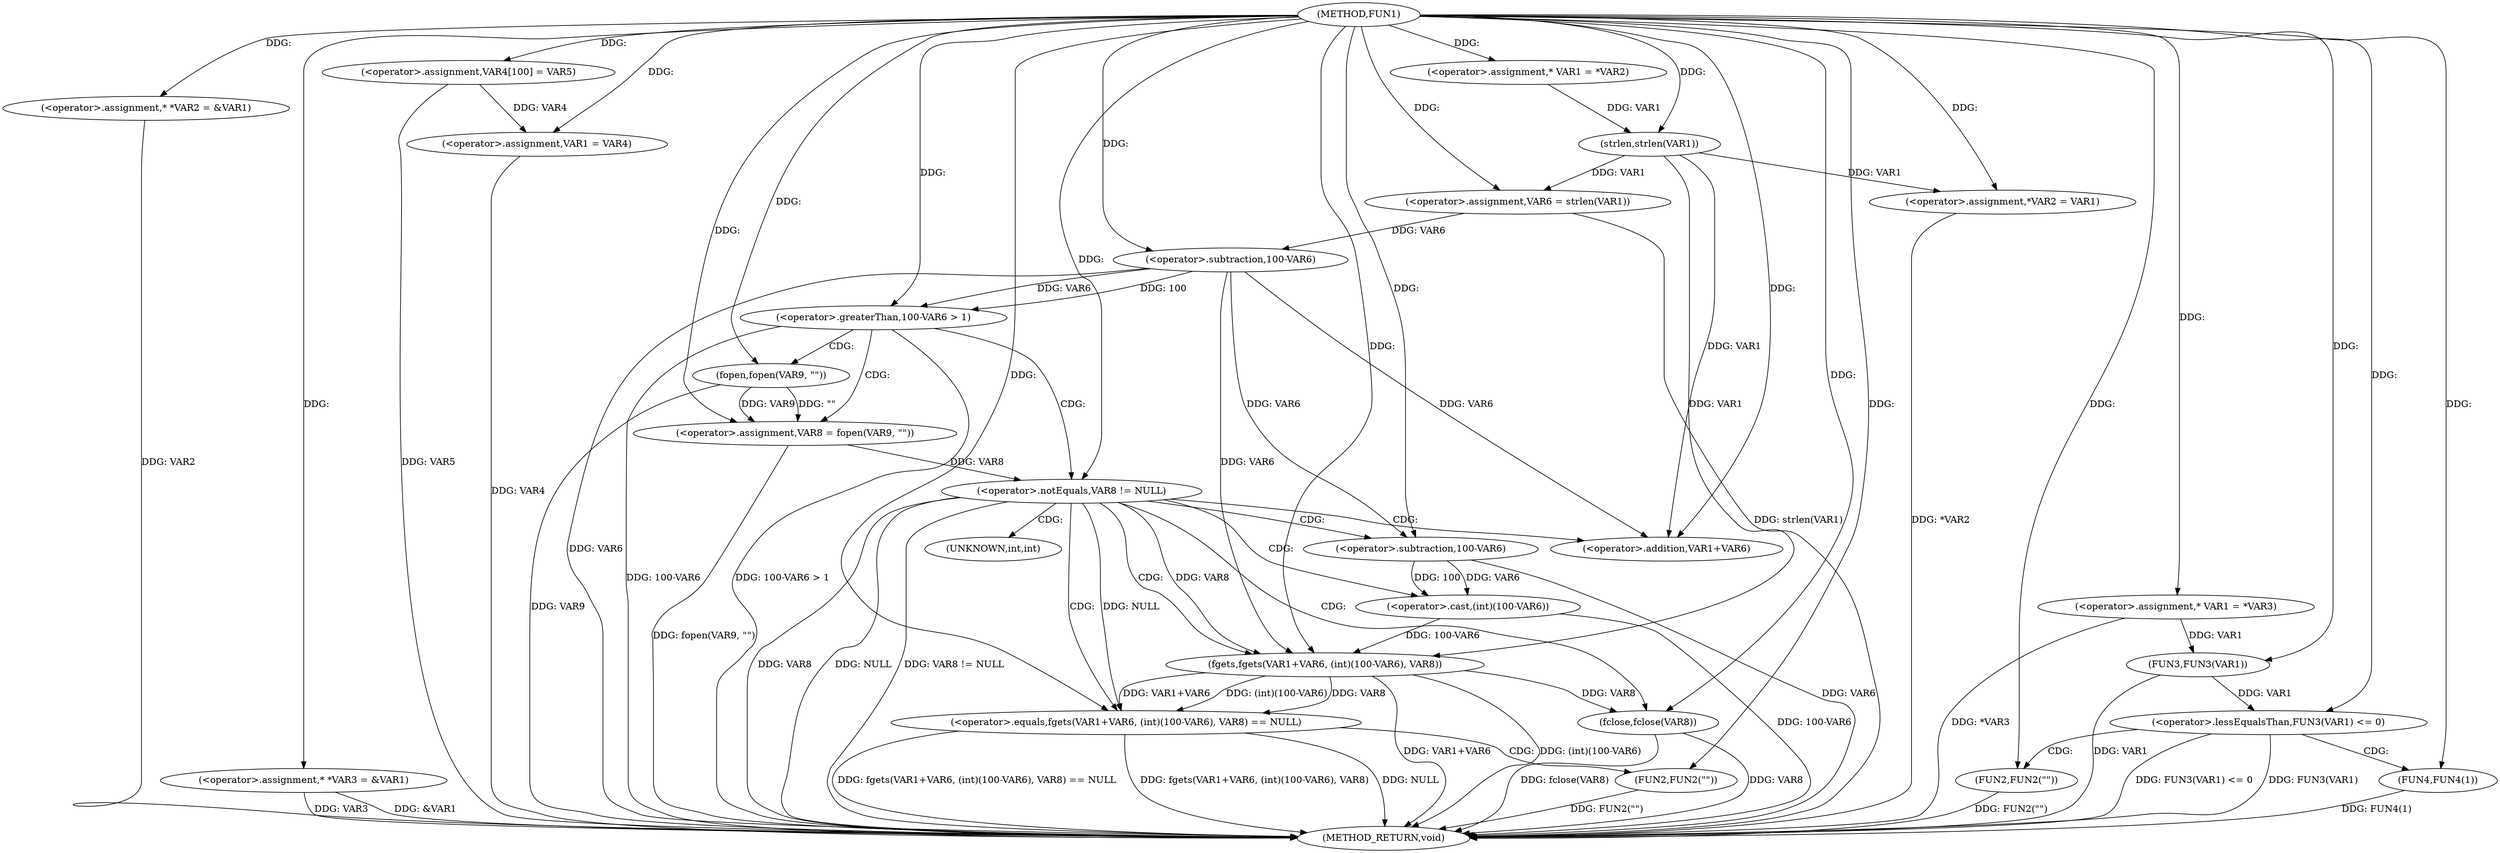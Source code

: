 digraph FUN1 {  
"1000100" [label = "(METHOD,FUN1)" ]
"1000188" [label = "(METHOD_RETURN,void)" ]
"1000104" [label = "(<operator>.assignment,* *VAR2 = &VAR1)" ]
"1000109" [label = "(<operator>.assignment,* *VAR3 = &VAR1)" ]
"1000114" [label = "(<operator>.assignment,VAR4[100] = VAR5)" ]
"1000117" [label = "(<operator>.assignment,VAR1 = VAR4)" ]
"1000122" [label = "(<operator>.assignment,* VAR1 = *VAR2)" ]
"1000128" [label = "(<operator>.assignment,VAR6 = strlen(VAR1))" ]
"1000130" [label = "(strlen,strlen(VAR1))" ]
"1000134" [label = "(<operator>.greaterThan,100-VAR6 > 1)" ]
"1000135" [label = "(<operator>.subtraction,100-VAR6)" ]
"1000140" [label = "(<operator>.assignment,VAR8 = fopen(VAR9, \"\"))" ]
"1000142" [label = "(fopen,fopen(VAR9, \"\"))" ]
"1000146" [label = "(<operator>.notEquals,VAR8 != NULL)" ]
"1000151" [label = "(<operator>.equals,fgets(VAR1+VAR6, (int)(100-VAR6), VAR8) == NULL)" ]
"1000152" [label = "(fgets,fgets(VAR1+VAR6, (int)(100-VAR6), VAR8))" ]
"1000153" [label = "(<operator>.addition,VAR1+VAR6)" ]
"1000156" [label = "(<operator>.cast,(int)(100-VAR6))" ]
"1000158" [label = "(<operator>.subtraction,100-VAR6)" ]
"1000164" [label = "(FUN2,FUN2(\"\"))" ]
"1000166" [label = "(fclose,fclose(VAR8))" ]
"1000168" [label = "(<operator>.assignment,*VAR2 = VAR1)" ]
"1000174" [label = "(<operator>.assignment,* VAR1 = *VAR3)" ]
"1000179" [label = "(<operator>.lessEqualsThan,FUN3(VAR1) <= 0)" ]
"1000180" [label = "(FUN3,FUN3(VAR1))" ]
"1000184" [label = "(FUN2,FUN2(\"\"))" ]
"1000186" [label = "(FUN4,FUN4(1))" ]
"1000157" [label = "(UNKNOWN,int,int)" ]
  "1000140" -> "1000188"  [ label = "DDG: fopen(VAR9, \"\")"] 
  "1000151" -> "1000188"  [ label = "DDG: fgets(VAR1+VAR6, (int)(100-VAR6), VAR8) == NULL"] 
  "1000168" -> "1000188"  [ label = "DDG: *VAR2"] 
  "1000104" -> "1000188"  [ label = "DDG: VAR2"] 
  "1000180" -> "1000188"  [ label = "DDG: VAR1"] 
  "1000179" -> "1000188"  [ label = "DDG: FUN3(VAR1)"] 
  "1000152" -> "1000188"  [ label = "DDG: VAR1+VAR6"] 
  "1000117" -> "1000188"  [ label = "DDG: VAR4"] 
  "1000128" -> "1000188"  [ label = "DDG: strlen(VAR1)"] 
  "1000164" -> "1000188"  [ label = "DDG: FUN2(\"\")"] 
  "1000186" -> "1000188"  [ label = "DDG: FUN4(1)"] 
  "1000179" -> "1000188"  [ label = "DDG: FUN3(VAR1) <= 0"] 
  "1000158" -> "1000188"  [ label = "DDG: VAR6"] 
  "1000166" -> "1000188"  [ label = "DDG: fclose(VAR8)"] 
  "1000184" -> "1000188"  [ label = "DDG: FUN2(\"\")"] 
  "1000151" -> "1000188"  [ label = "DDG: fgets(VAR1+VAR6, (int)(100-VAR6), VAR8)"] 
  "1000156" -> "1000188"  [ label = "DDG: 100-VAR6"] 
  "1000166" -> "1000188"  [ label = "DDG: VAR8"] 
  "1000134" -> "1000188"  [ label = "DDG: 100-VAR6 > 1"] 
  "1000146" -> "1000188"  [ label = "DDG: NULL"] 
  "1000174" -> "1000188"  [ label = "DDG: *VAR3"] 
  "1000134" -> "1000188"  [ label = "DDG: 100-VAR6"] 
  "1000109" -> "1000188"  [ label = "DDG: VAR3"] 
  "1000142" -> "1000188"  [ label = "DDG: VAR9"] 
  "1000152" -> "1000188"  [ label = "DDG: (int)(100-VAR6)"] 
  "1000151" -> "1000188"  [ label = "DDG: NULL"] 
  "1000146" -> "1000188"  [ label = "DDG: VAR8 != NULL"] 
  "1000146" -> "1000188"  [ label = "DDG: VAR8"] 
  "1000109" -> "1000188"  [ label = "DDG: &VAR1"] 
  "1000114" -> "1000188"  [ label = "DDG: VAR5"] 
  "1000135" -> "1000188"  [ label = "DDG: VAR6"] 
  "1000100" -> "1000104"  [ label = "DDG: "] 
  "1000100" -> "1000109"  [ label = "DDG: "] 
  "1000100" -> "1000114"  [ label = "DDG: "] 
  "1000114" -> "1000117"  [ label = "DDG: VAR4"] 
  "1000100" -> "1000117"  [ label = "DDG: "] 
  "1000100" -> "1000122"  [ label = "DDG: "] 
  "1000130" -> "1000128"  [ label = "DDG: VAR1"] 
  "1000100" -> "1000128"  [ label = "DDG: "] 
  "1000122" -> "1000130"  [ label = "DDG: VAR1"] 
  "1000100" -> "1000130"  [ label = "DDG: "] 
  "1000135" -> "1000134"  [ label = "DDG: 100"] 
  "1000135" -> "1000134"  [ label = "DDG: VAR6"] 
  "1000100" -> "1000135"  [ label = "DDG: "] 
  "1000128" -> "1000135"  [ label = "DDG: VAR6"] 
  "1000100" -> "1000134"  [ label = "DDG: "] 
  "1000142" -> "1000140"  [ label = "DDG: VAR9"] 
  "1000142" -> "1000140"  [ label = "DDG: \"\""] 
  "1000100" -> "1000140"  [ label = "DDG: "] 
  "1000100" -> "1000142"  [ label = "DDG: "] 
  "1000140" -> "1000146"  [ label = "DDG: VAR8"] 
  "1000100" -> "1000146"  [ label = "DDG: "] 
  "1000152" -> "1000151"  [ label = "DDG: VAR1+VAR6"] 
  "1000152" -> "1000151"  [ label = "DDG: (int)(100-VAR6)"] 
  "1000152" -> "1000151"  [ label = "DDG: VAR8"] 
  "1000130" -> "1000152"  [ label = "DDG: VAR1"] 
  "1000100" -> "1000152"  [ label = "DDG: "] 
  "1000135" -> "1000152"  [ label = "DDG: VAR6"] 
  "1000130" -> "1000153"  [ label = "DDG: VAR1"] 
  "1000100" -> "1000153"  [ label = "DDG: "] 
  "1000135" -> "1000153"  [ label = "DDG: VAR6"] 
  "1000156" -> "1000152"  [ label = "DDG: 100-VAR6"] 
  "1000158" -> "1000156"  [ label = "DDG: 100"] 
  "1000158" -> "1000156"  [ label = "DDG: VAR6"] 
  "1000100" -> "1000158"  [ label = "DDG: "] 
  "1000135" -> "1000158"  [ label = "DDG: VAR6"] 
  "1000146" -> "1000152"  [ label = "DDG: VAR8"] 
  "1000146" -> "1000151"  [ label = "DDG: NULL"] 
  "1000100" -> "1000151"  [ label = "DDG: "] 
  "1000100" -> "1000164"  [ label = "DDG: "] 
  "1000152" -> "1000166"  [ label = "DDG: VAR8"] 
  "1000100" -> "1000166"  [ label = "DDG: "] 
  "1000130" -> "1000168"  [ label = "DDG: VAR1"] 
  "1000100" -> "1000168"  [ label = "DDG: "] 
  "1000100" -> "1000174"  [ label = "DDG: "] 
  "1000180" -> "1000179"  [ label = "DDG: VAR1"] 
  "1000174" -> "1000180"  [ label = "DDG: VAR1"] 
  "1000100" -> "1000180"  [ label = "DDG: "] 
  "1000100" -> "1000179"  [ label = "DDG: "] 
  "1000100" -> "1000184"  [ label = "DDG: "] 
  "1000100" -> "1000186"  [ label = "DDG: "] 
  "1000134" -> "1000142"  [ label = "CDG: "] 
  "1000134" -> "1000146"  [ label = "CDG: "] 
  "1000134" -> "1000140"  [ label = "CDG: "] 
  "1000146" -> "1000153"  [ label = "CDG: "] 
  "1000146" -> "1000158"  [ label = "CDG: "] 
  "1000146" -> "1000156"  [ label = "CDG: "] 
  "1000146" -> "1000151"  [ label = "CDG: "] 
  "1000146" -> "1000152"  [ label = "CDG: "] 
  "1000146" -> "1000166"  [ label = "CDG: "] 
  "1000146" -> "1000157"  [ label = "CDG: "] 
  "1000151" -> "1000164"  [ label = "CDG: "] 
  "1000179" -> "1000186"  [ label = "CDG: "] 
  "1000179" -> "1000184"  [ label = "CDG: "] 
}

